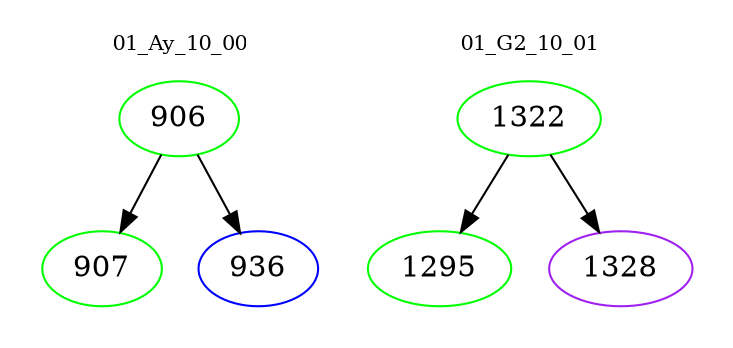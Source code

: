 digraph{
subgraph cluster_0 {
color = white
label = "01_Ay_10_00";
fontsize=10;
T0_906 [label="906", color="green"]
T0_906 -> T0_907 [color="black"]
T0_907 [label="907", color="green"]
T0_906 -> T0_936 [color="black"]
T0_936 [label="936", color="blue"]
}
subgraph cluster_1 {
color = white
label = "01_G2_10_01";
fontsize=10;
T1_1322 [label="1322", color="green"]
T1_1322 -> T1_1295 [color="black"]
T1_1295 [label="1295", color="green"]
T1_1322 -> T1_1328 [color="black"]
T1_1328 [label="1328", color="purple"]
}
}
